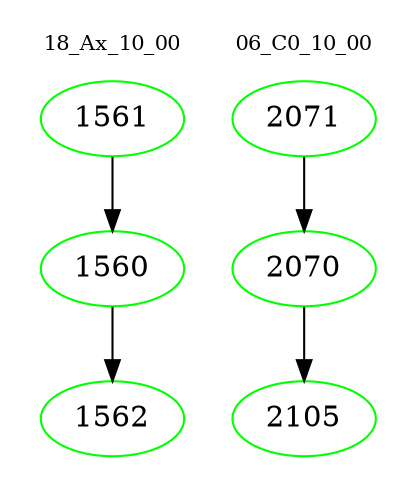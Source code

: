 digraph{
subgraph cluster_0 {
color = white
label = "18_Ax_10_00";
fontsize=10;
T0_1561 [label="1561", color="green"]
T0_1561 -> T0_1560 [color="black"]
T0_1560 [label="1560", color="green"]
T0_1560 -> T0_1562 [color="black"]
T0_1562 [label="1562", color="green"]
}
subgraph cluster_1 {
color = white
label = "06_C0_10_00";
fontsize=10;
T1_2071 [label="2071", color="green"]
T1_2071 -> T1_2070 [color="black"]
T1_2070 [label="2070", color="green"]
T1_2070 -> T1_2105 [color="black"]
T1_2105 [label="2105", color="green"]
}
}
